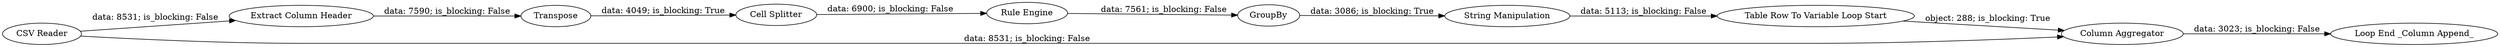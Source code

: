 digraph {
	"-514960623148349310_16" [label="String Manipulation"]
	"-514960623148349310_19" [label="CSV Reader"]
	"-514960623148349310_10" [label=Transpose]
	"-514960623148349310_8" [label="Extract Column Header"]
	"-514960623148349310_11" [label=GroupBy]
	"-514960623148349310_14" [label="Rule Engine"]
	"-514960623148349310_15" [label="Table Row To Variable Loop Start"]
	"-514960623148349310_18" [label="Loop End _Column Append_"]
	"-514960623148349310_13" [label="Cell Splitter"]
	"-514960623148349310_4" [label="Column Aggregator"]
	"-514960623148349310_19" -> "-514960623148349310_4" [label="data: 8531; is_blocking: False"]
	"-514960623148349310_11" -> "-514960623148349310_16" [label="data: 3086; is_blocking: True"]
	"-514960623148349310_14" -> "-514960623148349310_11" [label="data: 7561; is_blocking: False"]
	"-514960623148349310_15" -> "-514960623148349310_4" [label="object: 288; is_blocking: True"]
	"-514960623148349310_4" -> "-514960623148349310_18" [label="data: 3023; is_blocking: False"]
	"-514960623148349310_13" -> "-514960623148349310_14" [label="data: 6900; is_blocking: False"]
	"-514960623148349310_16" -> "-514960623148349310_15" [label="data: 5113; is_blocking: False"]
	"-514960623148349310_10" -> "-514960623148349310_13" [label="data: 4049; is_blocking: True"]
	"-514960623148349310_8" -> "-514960623148349310_10" [label="data: 7590; is_blocking: False"]
	"-514960623148349310_19" -> "-514960623148349310_8" [label="data: 8531; is_blocking: False"]
	rankdir=LR
}

